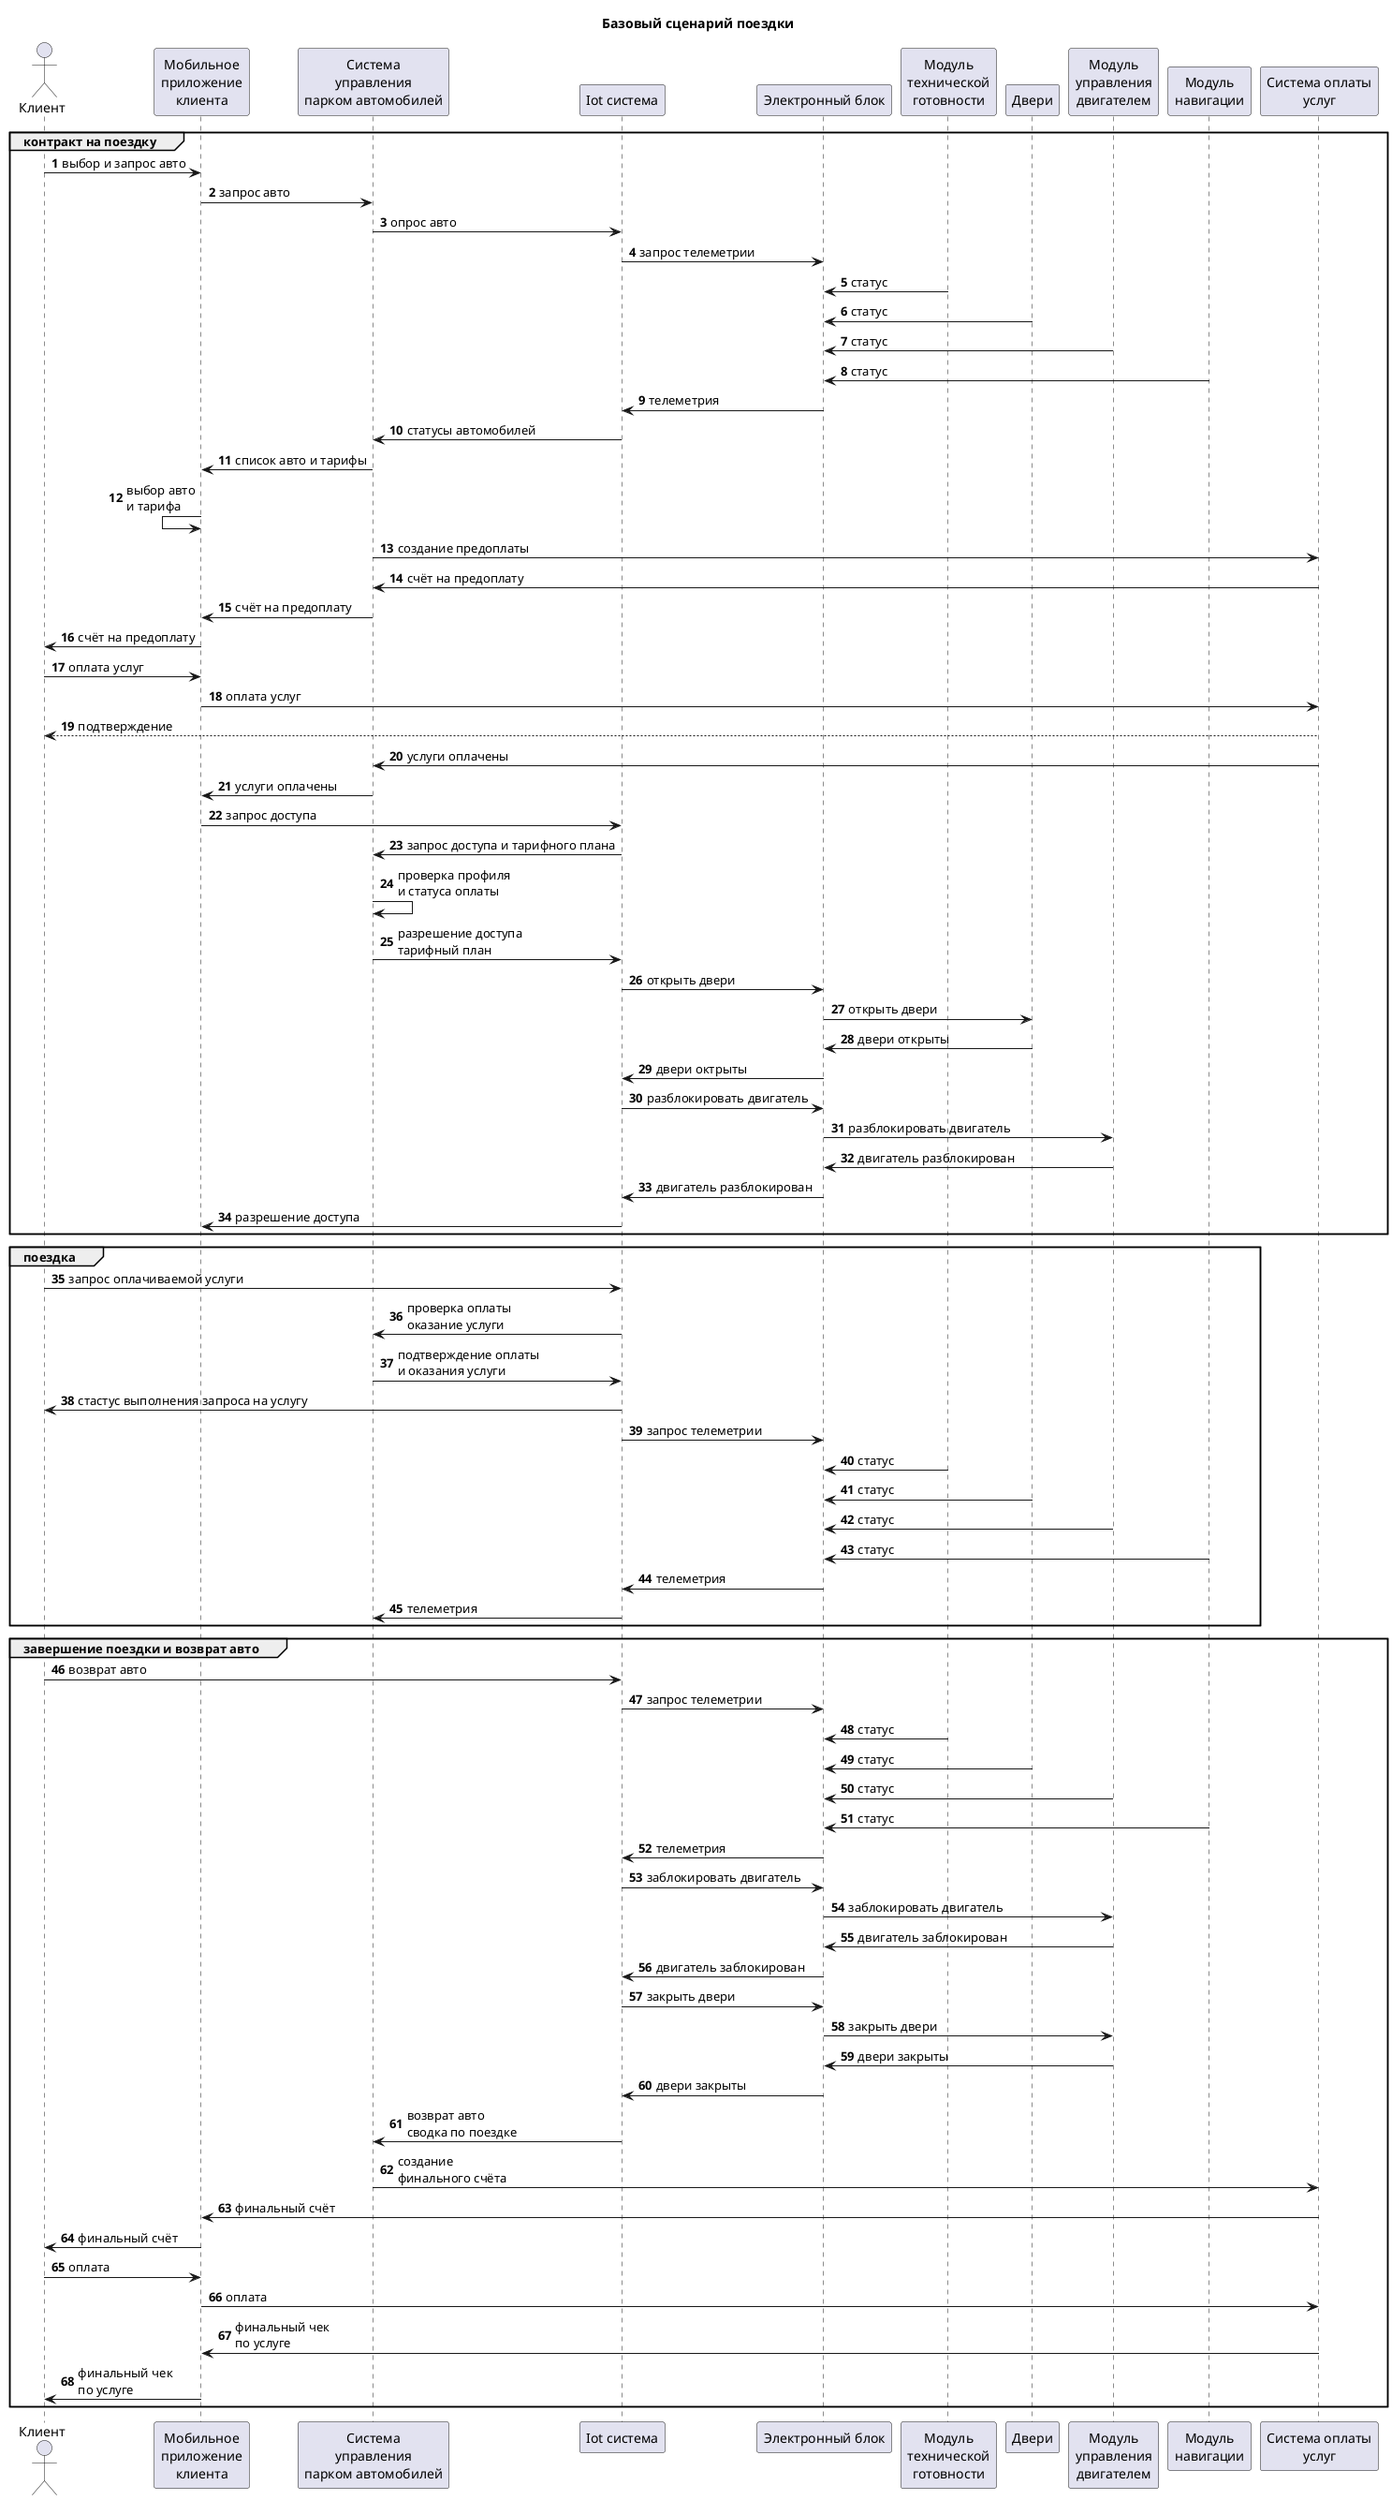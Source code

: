@startuml
title Базовый сценарий поездки
autonumber
actor "Клиент" as client
participant "Мобильное\nприложение\nклиента" as mobile
participant "Система\nуправления\nпарком автомобилей" as manage_sys
participant "Iot система" as iot
participant "Электронный блок" as eblocks
participant "Модуль\nтехнической\nготовности" as tech_ready
participant "Двери" as doors
participant "Модуль\nуправления\nдвигателем" as engine
participant "Модуль\nнавигации" as gps
participant "Система оплаты\nуслуг" as bank
group контракт на поездку
    client -> mobile: выбор и запрос авто
    mobile -> manage_sys: запрос авто
    manage_sys -> iot: опрос авто
    iot -> eblocks: запрос телеметрии
    tech_ready -> eblocks: статус
    doors -> eblocks: статус
    engine -> eblocks: статус
    gps -> eblocks: статус
    eblocks -> iot: телеметрия 
    iot -> manage_sys: статусы автомобилей
    manage_sys -> mobile: список авто и тарифы
    mobile <- mobile: выбор авто\nи тарифа
    manage_sys -> bank: создание предоплаты
    bank -> manage_sys: счёт на предоплату
    manage_sys -> mobile: счёт на предоплату
    mobile -> client: счёт на предоплату
    client -> mobile: оплата услуг
    mobile -> bank: оплата услуг
    bank --> client: подтверждение
    bank -> manage_sys: услуги оплачены
    manage_sys -> mobile: услуги оплачены
    mobile -> iot: запрос доступа
    iot -> manage_sys: запрос доступа и тарифного плана
    manage_sys -> manage_sys: проверка профиля\nи статуса оплаты
    manage_sys -> iot: разрешение доступа\nтарифный план
    iot -> eblocks: открыть двери
    eblocks -> doors: открыть двери
    doors -> eblocks: двери открыты
    eblocks -> iot: двери октрыты
    iot -> eblocks: разблокировать двигатель
    eblocks -> engine: разблокировать двигатель
    engine -> eblocks: двигатель разблокирован
    eblocks -> iot: двигатель разблокирован
    iot -> mobile: разрешение доступа
end
group поездка
    client -> iot: запрос оплачиваемой услуги
    iot -> manage_sys: проверка оплаты\nоказание услуги
    manage_sys -> iot: подтверждение оплаты\nи оказания услуги
    iot -> client: стастус выполнения запроса на услугу
    iot -> eblocks: запрос телеметрии
    tech_ready -> eblocks: статус
    doors -> eblocks: статус
    engine -> eblocks: статус
    gps -> eblocks: статус
    eblocks -> iot: телеметрия
    iot -> manage_sys: телеметрия
end
group завершение поездки и возврат авто
    client -> iot: возврат авто
    iot -> eblocks: запрос телеметрии
    tech_ready -> eblocks: статус
    doors -> eblocks: статус
    engine -> eblocks: статус
    gps -> eblocks: статус
    eblocks -> iot: телеметрия
    iot -> eblocks: заблокировать двигатель
    eblocks -> engine: заблокировать двигатель
    engine -> eblocks: двигатель заблокирован
    eblocks -> iot: двигатель заблокирован
    iot -> eblocks: закрыть двери
    eblocks -> engine: закрыть двери
    engine -> eblocks: двери закрыты
    eblocks -> iot: двери закрыты
    iot -> manage_sys: возврат авто\nсводка по поездке
    manage_sys -> bank: создание\nфинального счёта
    bank -> mobile: финальный счёт
    mobile -> client: финальный счёт
    client -> mobile: оплата
    mobile -> bank: оплата
    bank -> mobile: финальный чек\nпо услуге
    mobile -> client: финальный чек\nпо услуге
end
@enduml